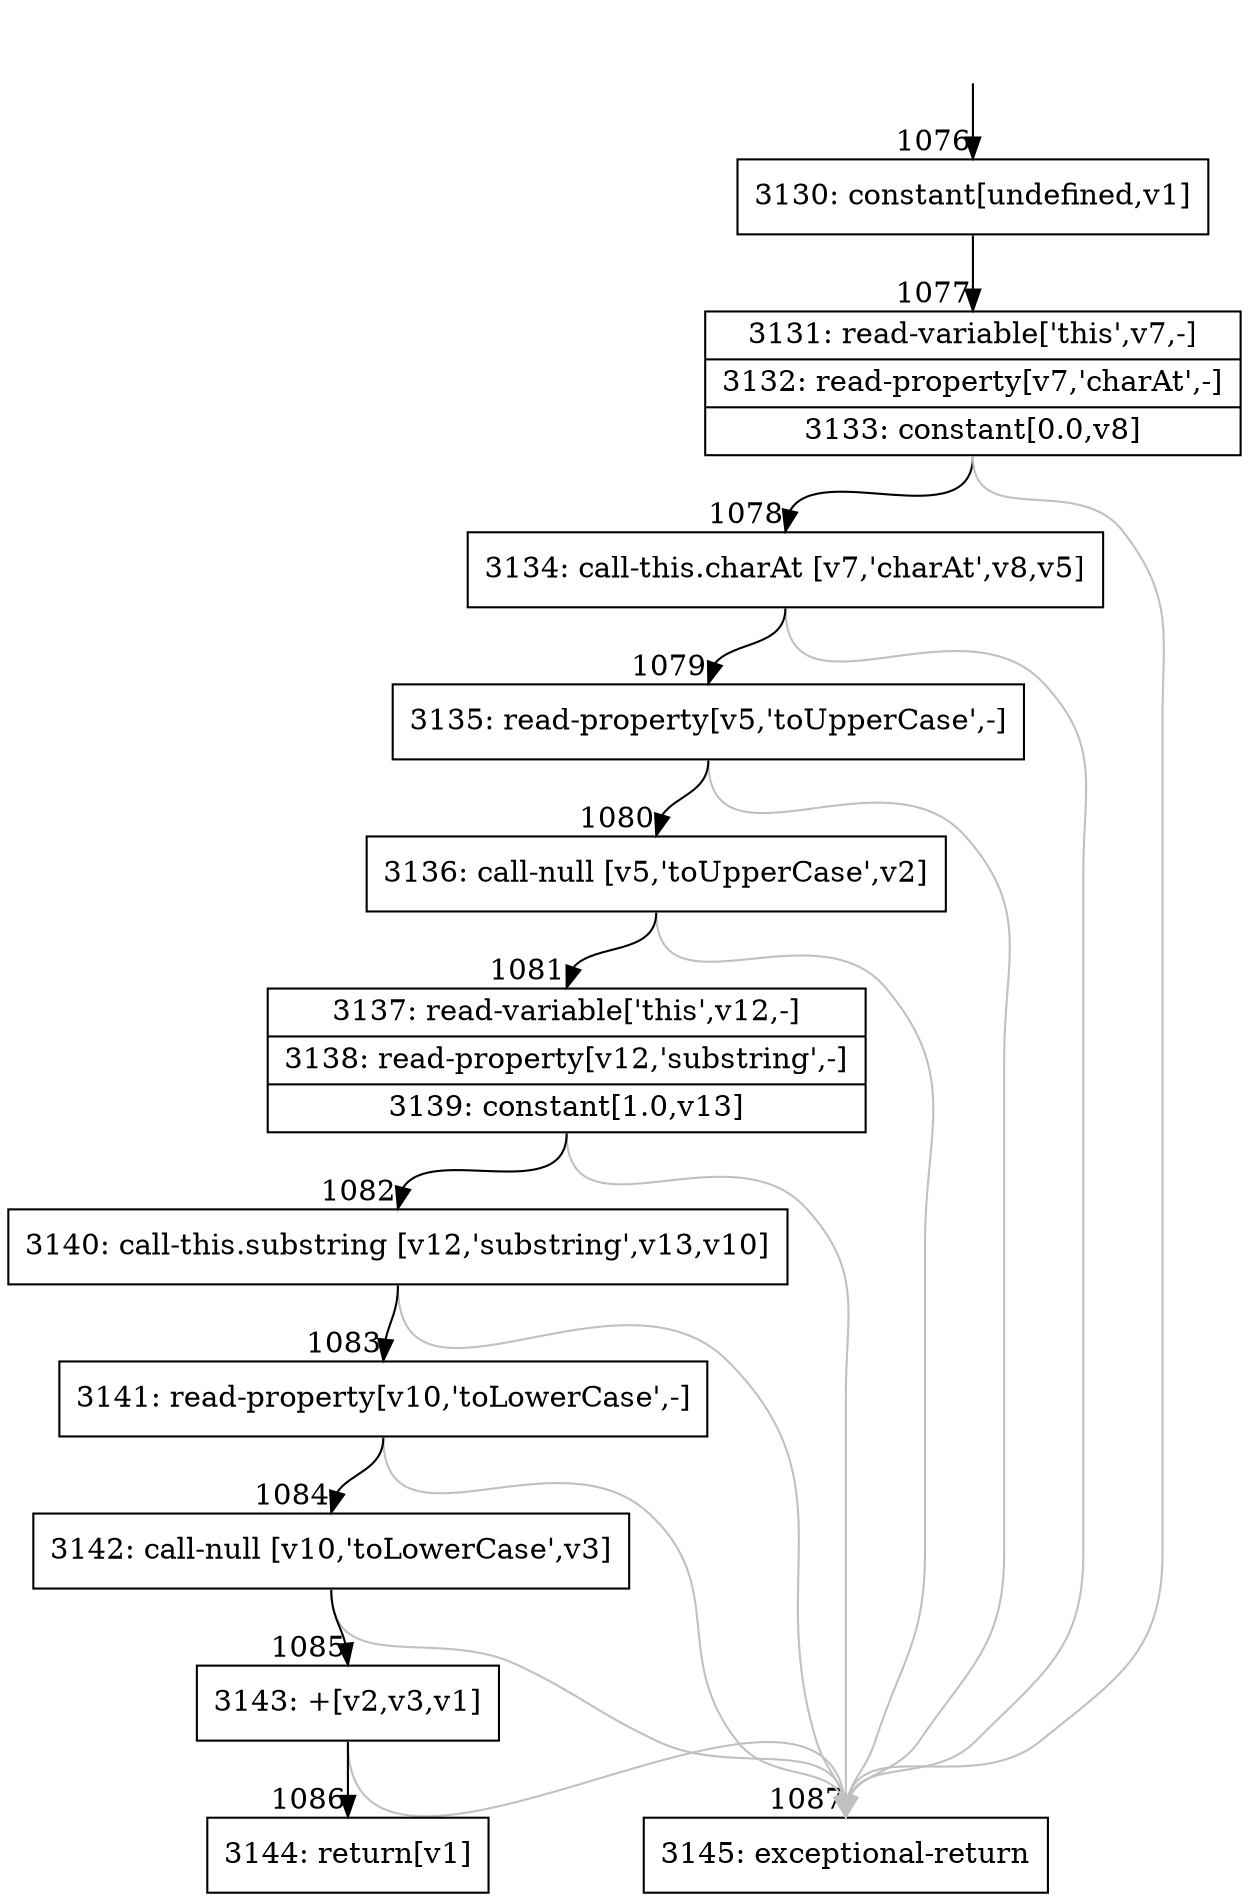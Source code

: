 digraph {
rankdir="TD"
BB_entry92[shape=none,label=""];
BB_entry92 -> BB1076 [tailport=s, headport=n, headlabel="    1076"]
BB1076 [shape=record label="{3130: constant[undefined,v1]}" ] 
BB1076 -> BB1077 [tailport=s, headport=n, headlabel="      1077"]
BB1077 [shape=record label="{3131: read-variable['this',v7,-]|3132: read-property[v7,'charAt',-]|3133: constant[0.0,v8]}" ] 
BB1077 -> BB1078 [tailport=s, headport=n, headlabel="      1078"]
BB1077 -> BB1087 [tailport=s, headport=n, color=gray, headlabel="      1087"]
BB1078 [shape=record label="{3134: call-this.charAt [v7,'charAt',v8,v5]}" ] 
BB1078 -> BB1079 [tailport=s, headport=n, headlabel="      1079"]
BB1078 -> BB1087 [tailport=s, headport=n, color=gray]
BB1079 [shape=record label="{3135: read-property[v5,'toUpperCase',-]}" ] 
BB1079 -> BB1080 [tailport=s, headport=n, headlabel="      1080"]
BB1079 -> BB1087 [tailport=s, headport=n, color=gray]
BB1080 [shape=record label="{3136: call-null [v5,'toUpperCase',v2]}" ] 
BB1080 -> BB1081 [tailport=s, headport=n, headlabel="      1081"]
BB1080 -> BB1087 [tailport=s, headport=n, color=gray]
BB1081 [shape=record label="{3137: read-variable['this',v12,-]|3138: read-property[v12,'substring',-]|3139: constant[1.0,v13]}" ] 
BB1081 -> BB1082 [tailport=s, headport=n, headlabel="      1082"]
BB1081 -> BB1087 [tailport=s, headport=n, color=gray]
BB1082 [shape=record label="{3140: call-this.substring [v12,'substring',v13,v10]}" ] 
BB1082 -> BB1083 [tailport=s, headport=n, headlabel="      1083"]
BB1082 -> BB1087 [tailport=s, headport=n, color=gray]
BB1083 [shape=record label="{3141: read-property[v10,'toLowerCase',-]}" ] 
BB1083 -> BB1084 [tailport=s, headport=n, headlabel="      1084"]
BB1083 -> BB1087 [tailport=s, headport=n, color=gray]
BB1084 [shape=record label="{3142: call-null [v10,'toLowerCase',v3]}" ] 
BB1084 -> BB1085 [tailport=s, headport=n, headlabel="      1085"]
BB1084 -> BB1087 [tailport=s, headport=n, color=gray]
BB1085 [shape=record label="{3143: +[v2,v3,v1]}" ] 
BB1085 -> BB1086 [tailport=s, headport=n, headlabel="      1086"]
BB1085 -> BB1087 [tailport=s, headport=n, color=gray]
BB1086 [shape=record label="{3144: return[v1]}" ] 
BB1087 [shape=record label="{3145: exceptional-return}" ] 
//#$~ 696
}
